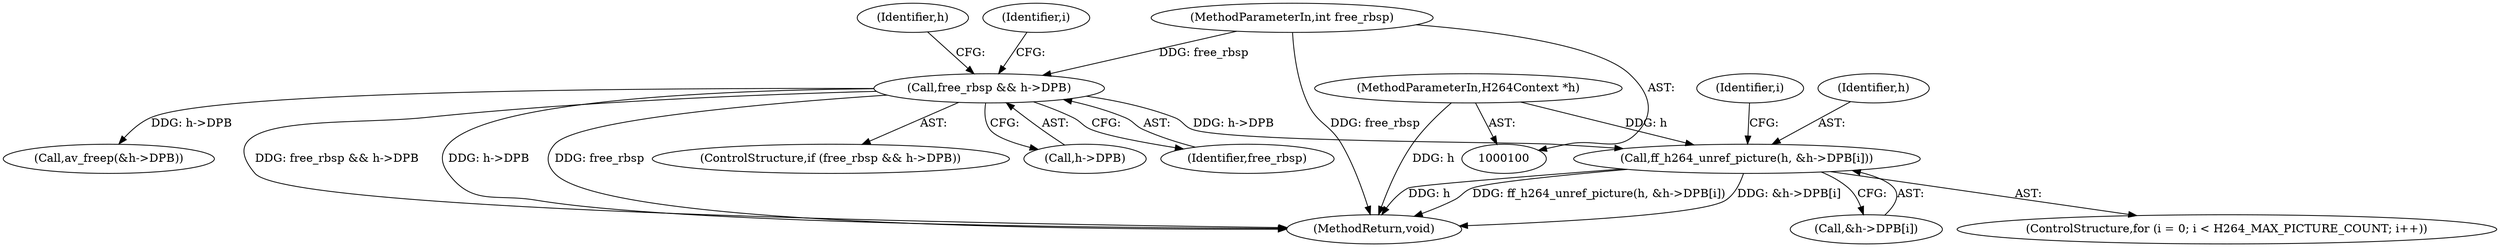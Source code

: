 digraph "0_FFmpeg_e8714f6f93d1a32f4e4655209960afcf4c185214@array" {
"1000206" [label="(Call,ff_h264_unref_picture(h, &h->DPB[i]))"];
"1000101" [label="(MethodParameterIn,H264Context *h)"];
"1000191" [label="(Call,free_rbsp && h->DPB)"];
"1000102" [label="(MethodParameterIn,int free_rbsp)"];
"1000191" [label="(Call,free_rbsp && h->DPB)"];
"1000192" [label="(Identifier,free_rbsp)"];
"1000231" [label="(Identifier,h)"];
"1000102" [label="(MethodParameterIn,int free_rbsp)"];
"1000382" [label="(MethodReturn,void)"];
"1000197" [label="(ControlStructure,for (i = 0; i < H264_MAX_PICTURE_COUNT; i++))"];
"1000199" [label="(Identifier,i)"];
"1000208" [label="(Call,&h->DPB[i])"];
"1000223" [label="(Call,av_freep(&h->DPB))"];
"1000207" [label="(Identifier,h)"];
"1000101" [label="(MethodParameterIn,H264Context *h)"];
"1000190" [label="(ControlStructure,if (free_rbsp && h->DPB))"];
"1000206" [label="(Call,ff_h264_unref_picture(h, &h->DPB[i]))"];
"1000205" [label="(Identifier,i)"];
"1000193" [label="(Call,h->DPB)"];
"1000206" -> "1000197"  [label="AST: "];
"1000206" -> "1000208"  [label="CFG: "];
"1000207" -> "1000206"  [label="AST: "];
"1000208" -> "1000206"  [label="AST: "];
"1000205" -> "1000206"  [label="CFG: "];
"1000206" -> "1000382"  [label="DDG: ff_h264_unref_picture(h, &h->DPB[i])"];
"1000206" -> "1000382"  [label="DDG: &h->DPB[i]"];
"1000206" -> "1000382"  [label="DDG: h"];
"1000101" -> "1000206"  [label="DDG: h"];
"1000191" -> "1000206"  [label="DDG: h->DPB"];
"1000101" -> "1000100"  [label="AST: "];
"1000101" -> "1000382"  [label="DDG: h"];
"1000191" -> "1000190"  [label="AST: "];
"1000191" -> "1000192"  [label="CFG: "];
"1000191" -> "1000193"  [label="CFG: "];
"1000192" -> "1000191"  [label="AST: "];
"1000193" -> "1000191"  [label="AST: "];
"1000199" -> "1000191"  [label="CFG: "];
"1000231" -> "1000191"  [label="CFG: "];
"1000191" -> "1000382"  [label="DDG: free_rbsp && h->DPB"];
"1000191" -> "1000382"  [label="DDG: h->DPB"];
"1000191" -> "1000382"  [label="DDG: free_rbsp"];
"1000102" -> "1000191"  [label="DDG: free_rbsp"];
"1000191" -> "1000223"  [label="DDG: h->DPB"];
"1000102" -> "1000100"  [label="AST: "];
"1000102" -> "1000382"  [label="DDG: free_rbsp"];
}
